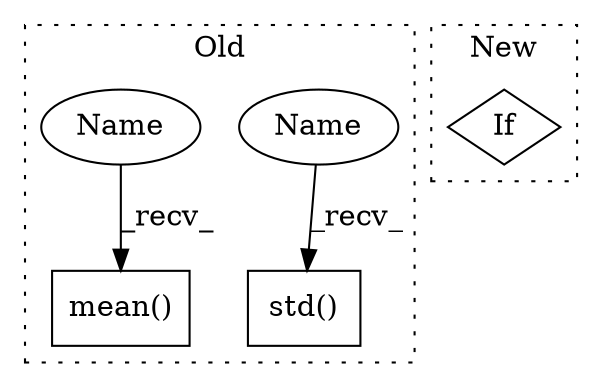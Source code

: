digraph G {
subgraph cluster0 {
1 [label="std()" a="75" s="35390,35421" l="7,1" shape="box"];
3 [label="mean()" a="75" s="35506,35538" l="8,1" shape="box"];
4 [label="Name" a="87" s="35390" l="2" shape="ellipse"];
5 [label="Name" a="87" s="35506" l="2" shape="ellipse"];
label = "Old";
style="dotted";
}
subgraph cluster1 {
2 [label="If" a="96" s="35477" l="3" shape="diamond"];
label = "New";
style="dotted";
}
4 -> 1 [label="_recv_"];
5 -> 3 [label="_recv_"];
}